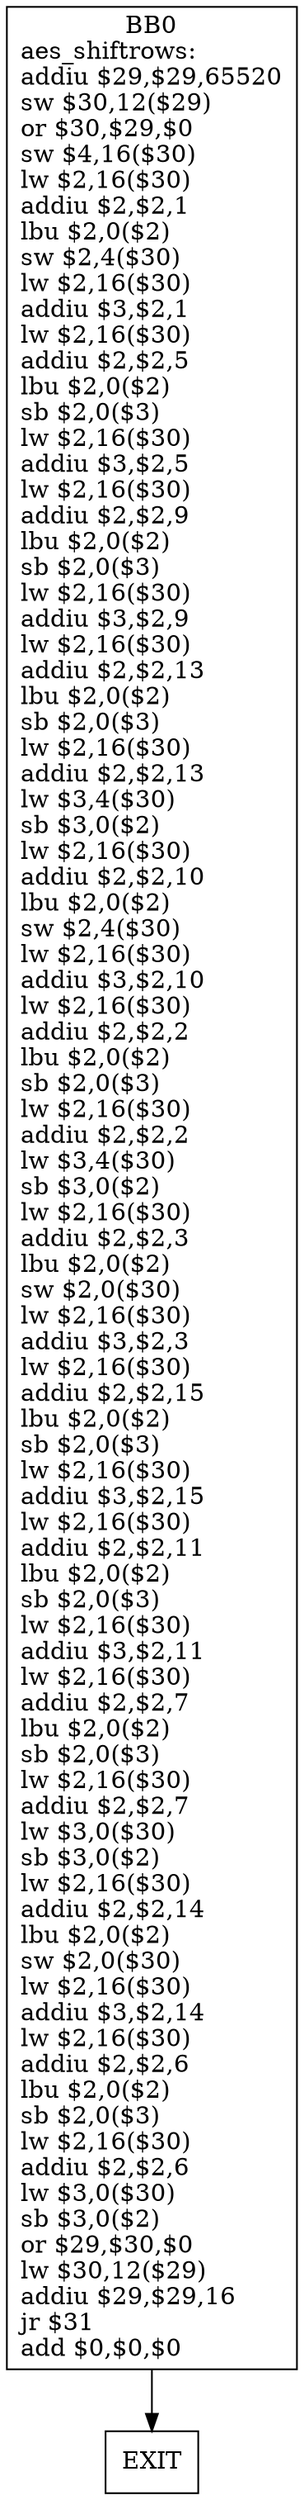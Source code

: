 digraph G1 {
node [shape = box];
BB0 [label = "BB0\naes_shiftrows:\laddiu $29,$29,65520\lsw $30,12($29)\lor $30,$29,$0\lsw $4,16($30)\llw $2,16($30)\laddiu $2,$2,1\llbu $2,0($2)\lsw $2,4($30)\llw $2,16($30)\laddiu $3,$2,1\llw $2,16($30)\laddiu $2,$2,5\llbu $2,0($2)\lsb $2,0($3)\llw $2,16($30)\laddiu $3,$2,5\llw $2,16($30)\laddiu $2,$2,9\llbu $2,0($2)\lsb $2,0($3)\llw $2,16($30)\laddiu $3,$2,9\llw $2,16($30)\laddiu $2,$2,13\llbu $2,0($2)\lsb $2,0($3)\llw $2,16($30)\laddiu $2,$2,13\llw $3,4($30)\lsb $3,0($2)\llw $2,16($30)\laddiu $2,$2,10\llbu $2,0($2)\lsw $2,4($30)\llw $2,16($30)\laddiu $3,$2,10\llw $2,16($30)\laddiu $2,$2,2\llbu $2,0($2)\lsb $2,0($3)\llw $2,16($30)\laddiu $2,$2,2\llw $3,4($30)\lsb $3,0($2)\llw $2,16($30)\laddiu $2,$2,3\llbu $2,0($2)\lsw $2,0($30)\llw $2,16($30)\laddiu $3,$2,3\llw $2,16($30)\laddiu $2,$2,15\llbu $2,0($2)\lsb $2,0($3)\llw $2,16($30)\laddiu $3,$2,15\llw $2,16($30)\laddiu $2,$2,11\llbu $2,0($2)\lsb $2,0($3)\llw $2,16($30)\laddiu $3,$2,11\llw $2,16($30)\laddiu $2,$2,7\llbu $2,0($2)\lsb $2,0($3)\llw $2,16($30)\laddiu $2,$2,7\llw $3,0($30)\lsb $3,0($2)\llw $2,16($30)\laddiu $2,$2,14\llbu $2,0($2)\lsw $2,0($30)\llw $2,16($30)\laddiu $3,$2,14\llw $2,16($30)\laddiu $2,$2,6\llbu $2,0($2)\lsb $2,0($3)\llw $2,16($30)\laddiu $2,$2,6\llw $3,0($30)\lsb $3,0($2)\lor $29,$30,$0\llw $30,12($29)\laddiu $29,$29,16\ljr $31\ladd $0,$0,$0\l"] ;
BB0 -> EXIT  [style = filled, label = ""];
}
